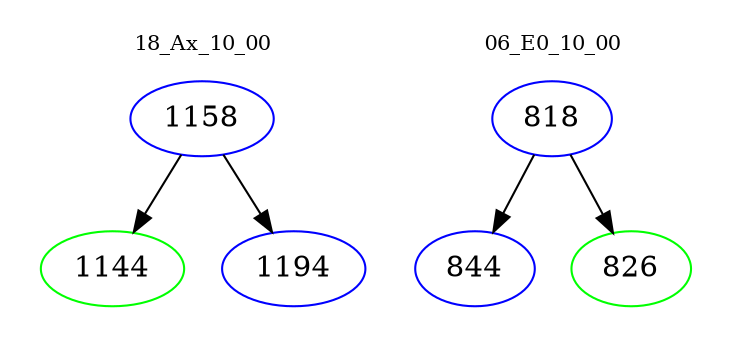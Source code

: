 digraph{
subgraph cluster_0 {
color = white
label = "18_Ax_10_00";
fontsize=10;
T0_1158 [label="1158", color="blue"]
T0_1158 -> T0_1144 [color="black"]
T0_1144 [label="1144", color="green"]
T0_1158 -> T0_1194 [color="black"]
T0_1194 [label="1194", color="blue"]
}
subgraph cluster_1 {
color = white
label = "06_E0_10_00";
fontsize=10;
T1_818 [label="818", color="blue"]
T1_818 -> T1_844 [color="black"]
T1_844 [label="844", color="blue"]
T1_818 -> T1_826 [color="black"]
T1_826 [label="826", color="green"]
}
}
